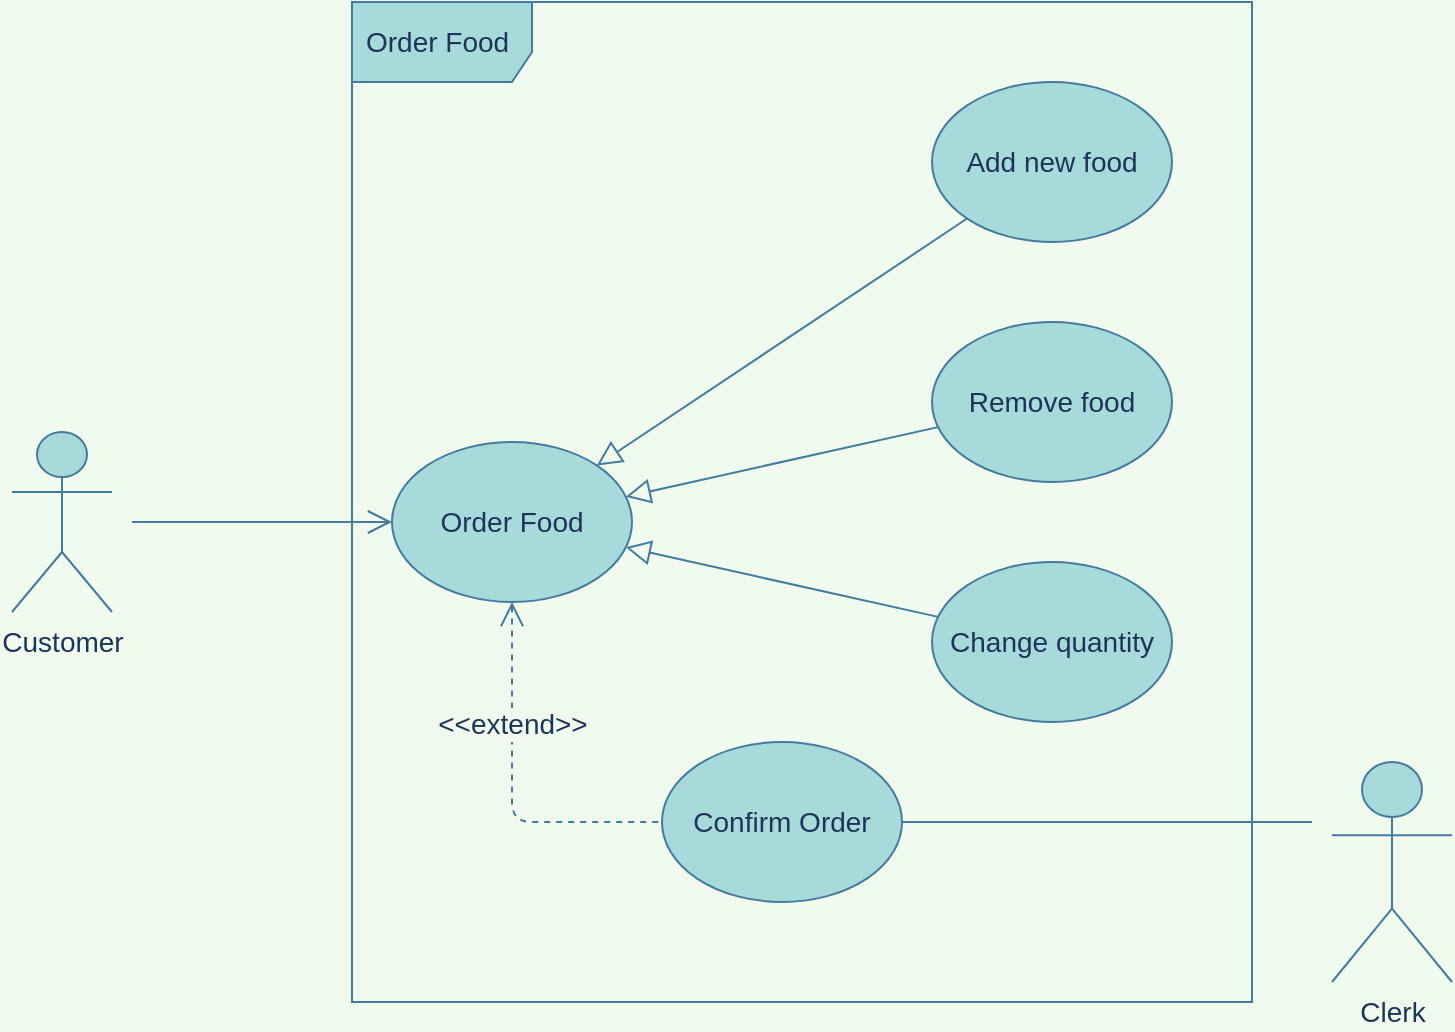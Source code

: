 <mxfile>
    <diagram id="Z47NPdINnZs9ZBRS7noW" name="Page-1">
        <mxGraphModel dx="1066" dy="512" grid="1" gridSize="10" guides="1" tooltips="1" connect="1" arrows="1" fold="1" page="1" pageScale="1" pageWidth="850" pageHeight="1100" background="#F1FAEE" math="0" shadow="0">
            <root>
                <mxCell id="0"/>
                <mxCell id="1" parent="0"/>
                <mxCell id="29" value="Order Food" style="shape=umlFrame;whiteSpace=wrap;html=1;width=90;height=40;boundedLbl=1;verticalAlign=middle;align=left;spacingLeft=5;rounded=0;sketch=0;fontColor=#1D3557;strokeColor=#457B9D;fillColor=#A8DADC;fontSize=14;" parent="1" vertex="1">
                    <mxGeometry x="270" y="40" width="450" height="500" as="geometry"/>
                </mxCell>
                <mxCell id="32" style="edgeStyle=orthogonalEdgeStyle;curved=0;rounded=1;sketch=0;orthogonalLoop=1;jettySize=auto;html=1;fontColor=#1D3557;strokeColor=#457B9D;fillColor=#A8DADC;dashed=1;labelBackgroundColor=#F1FAEE;endArrow=none;endFill=0;fontSize=14;endSize=10;startArrow=open;startFill=0;startSize=10;" edge="1" parent="1" source="2" target="31">
                    <mxGeometry relative="1" as="geometry">
                        <mxPoint x="340" y="340" as="sourcePoint"/>
                        <mxPoint x="415" y="450" as="targetPoint"/>
                        <Array as="points">
                            <mxPoint x="350" y="450"/>
                        </Array>
                    </mxGeometry>
                </mxCell>
                <mxCell id="33" value="&amp;lt;&amp;lt;extend&amp;gt;&amp;gt;" style="edgeLabel;html=1;align=center;verticalAlign=middle;resizable=0;points=[];fontColor=#1D3557;labelBackgroundColor=#F1FAEE;fontSize=14;" connectable="0" vertex="1" parent="32">
                    <mxGeometry x="-0.245" y="1" relative="1" as="geometry">
                        <mxPoint x="-1" y="-9" as="offset"/>
                    </mxGeometry>
                </mxCell>
                <mxCell id="2" value="Order Food" style="ellipse;whiteSpace=wrap;html=1;fillColor=#A8DADC;strokeColor=#457B9D;fontColor=#1D3557;fontSize=14;" parent="1" vertex="1">
                    <mxGeometry x="290" y="260" width="120" height="80" as="geometry"/>
                </mxCell>
                <mxCell id="27" value="" style="edgeStyle=none;rounded=0;orthogonalLoop=1;jettySize=auto;html=1;endArrow=block;endFill=0;endSize=10;horizontal=1;strokeColor=#457B9D;fontColor=#1D3557;labelBackgroundColor=#F1FAEE;fontSize=14;" edge="1" parent="1" source="4" target="2">
                    <mxGeometry x="0.01" y="2" relative="1" as="geometry">
                        <mxPoint as="offset"/>
                        <mxPoint x="391" y="271" as="targetPoint"/>
                    </mxGeometry>
                </mxCell>
                <mxCell id="4" value="Add new food" style="ellipse;whiteSpace=wrap;html=1;fillColor=#A8DADC;strokeColor=#457B9D;fontColor=#1D3557;fontSize=14;" parent="1" vertex="1">
                    <mxGeometry x="560" y="80" width="120" height="80" as="geometry"/>
                </mxCell>
                <mxCell id="23" value="" style="rounded=0;orthogonalLoop=1;jettySize=auto;html=1;endArrow=block;endFill=0;endSize=10;strokeColor=#457B9D;fontColor=#1D3557;labelBackgroundColor=#F1FAEE;fontSize=14;" parent="1" source="5" target="2" edge="1">
                    <mxGeometry x="-0.0" relative="1" as="geometry">
                        <mxPoint as="offset"/>
                    </mxGeometry>
                </mxCell>
                <mxCell id="5" value="Change quantity" style="ellipse;whiteSpace=wrap;html=1;fillColor=#A8DADC;strokeColor=#457B9D;fontColor=#1D3557;fontSize=14;" parent="1" vertex="1">
                    <mxGeometry x="560" y="320" width="120" height="80" as="geometry"/>
                </mxCell>
                <mxCell id="26" value="" style="edgeStyle=none;rounded=0;orthogonalLoop=1;jettySize=auto;html=1;endArrow=block;endFill=0;endSize=10;strokeColor=#457B9D;fontColor=#1D3557;labelBackgroundColor=#F1FAEE;fontSize=14;" parent="1" source="7" target="2" edge="1">
                    <mxGeometry x="-0.059" y="1" relative="1" as="geometry">
                        <mxPoint as="offset"/>
                    </mxGeometry>
                </mxCell>
                <mxCell id="7" value="Remove food" style="ellipse;whiteSpace=wrap;html=1;fillColor=#A8DADC;strokeColor=#457B9D;fontColor=#1D3557;fontSize=14;" parent="1" vertex="1">
                    <mxGeometry x="560" y="200" width="120" height="80" as="geometry"/>
                </mxCell>
                <mxCell id="17" value="Customer" style="shape=umlActor;verticalLabelPosition=bottom;verticalAlign=top;html=1;outlineConnect=0;fillColor=#A8DADC;strokeColor=#457B9D;fontColor=#1D3557;fontSize=14;" parent="1" vertex="1">
                    <mxGeometry x="100" y="255" width="50" height="90" as="geometry"/>
                </mxCell>
                <mxCell id="18" value="" style="endArrow=open;html=1;endSize=10;strokeColor=#457B9D;fontColor=#1D3557;labelBackgroundColor=#F1FAEE;endFill=0;fontSize=14;startSize=10;targetPerimeterSpacing=0;sourcePerimeterSpacing=10;" parent="1" source="17" target="2" edge="1">
                    <mxGeometry width="50" height="50" relative="1" as="geometry">
                        <mxPoint x="150" y="300" as="sourcePoint"/>
                        <mxPoint x="310" y="280" as="targetPoint"/>
                    </mxGeometry>
                </mxCell>
                <mxCell id="19" value="Clerk" style="shape=umlActor;verticalLabelPosition=bottom;verticalAlign=top;html=1;outlineConnect=0;fillColor=#A8DADC;strokeColor=#457B9D;fontColor=#1D3557;fontSize=14;" parent="1" vertex="1">
                    <mxGeometry x="760" y="420" width="60" height="110" as="geometry"/>
                </mxCell>
                <mxCell id="35" style="edgeStyle=orthogonalEdgeStyle;curved=0;rounded=1;sketch=0;orthogonalLoop=1;jettySize=auto;html=1;fontColor=#1D3557;endArrow=none;endFill=0;strokeColor=#457B9D;fillColor=#A8DADC;startArrow=none;startFill=0;fontSize=14;targetPerimeterSpacing=10;" edge="1" parent="1" source="31" target="19">
                    <mxGeometry relative="1" as="geometry">
                        <Array as="points">
                            <mxPoint x="710" y="450"/>
                            <mxPoint x="710" y="450"/>
                        </Array>
                    </mxGeometry>
                </mxCell>
                <mxCell id="31" value="Confirm Order" style="ellipse;whiteSpace=wrap;html=1;rounded=0;sketch=0;fontColor=#1D3557;strokeColor=#457B9D;fillColor=#A8DADC;fontSize=14;" parent="1" vertex="1">
                    <mxGeometry x="425" y="410" width="120" height="80" as="geometry"/>
                </mxCell>
            </root>
        </mxGraphModel>
    </diagram>
</mxfile>